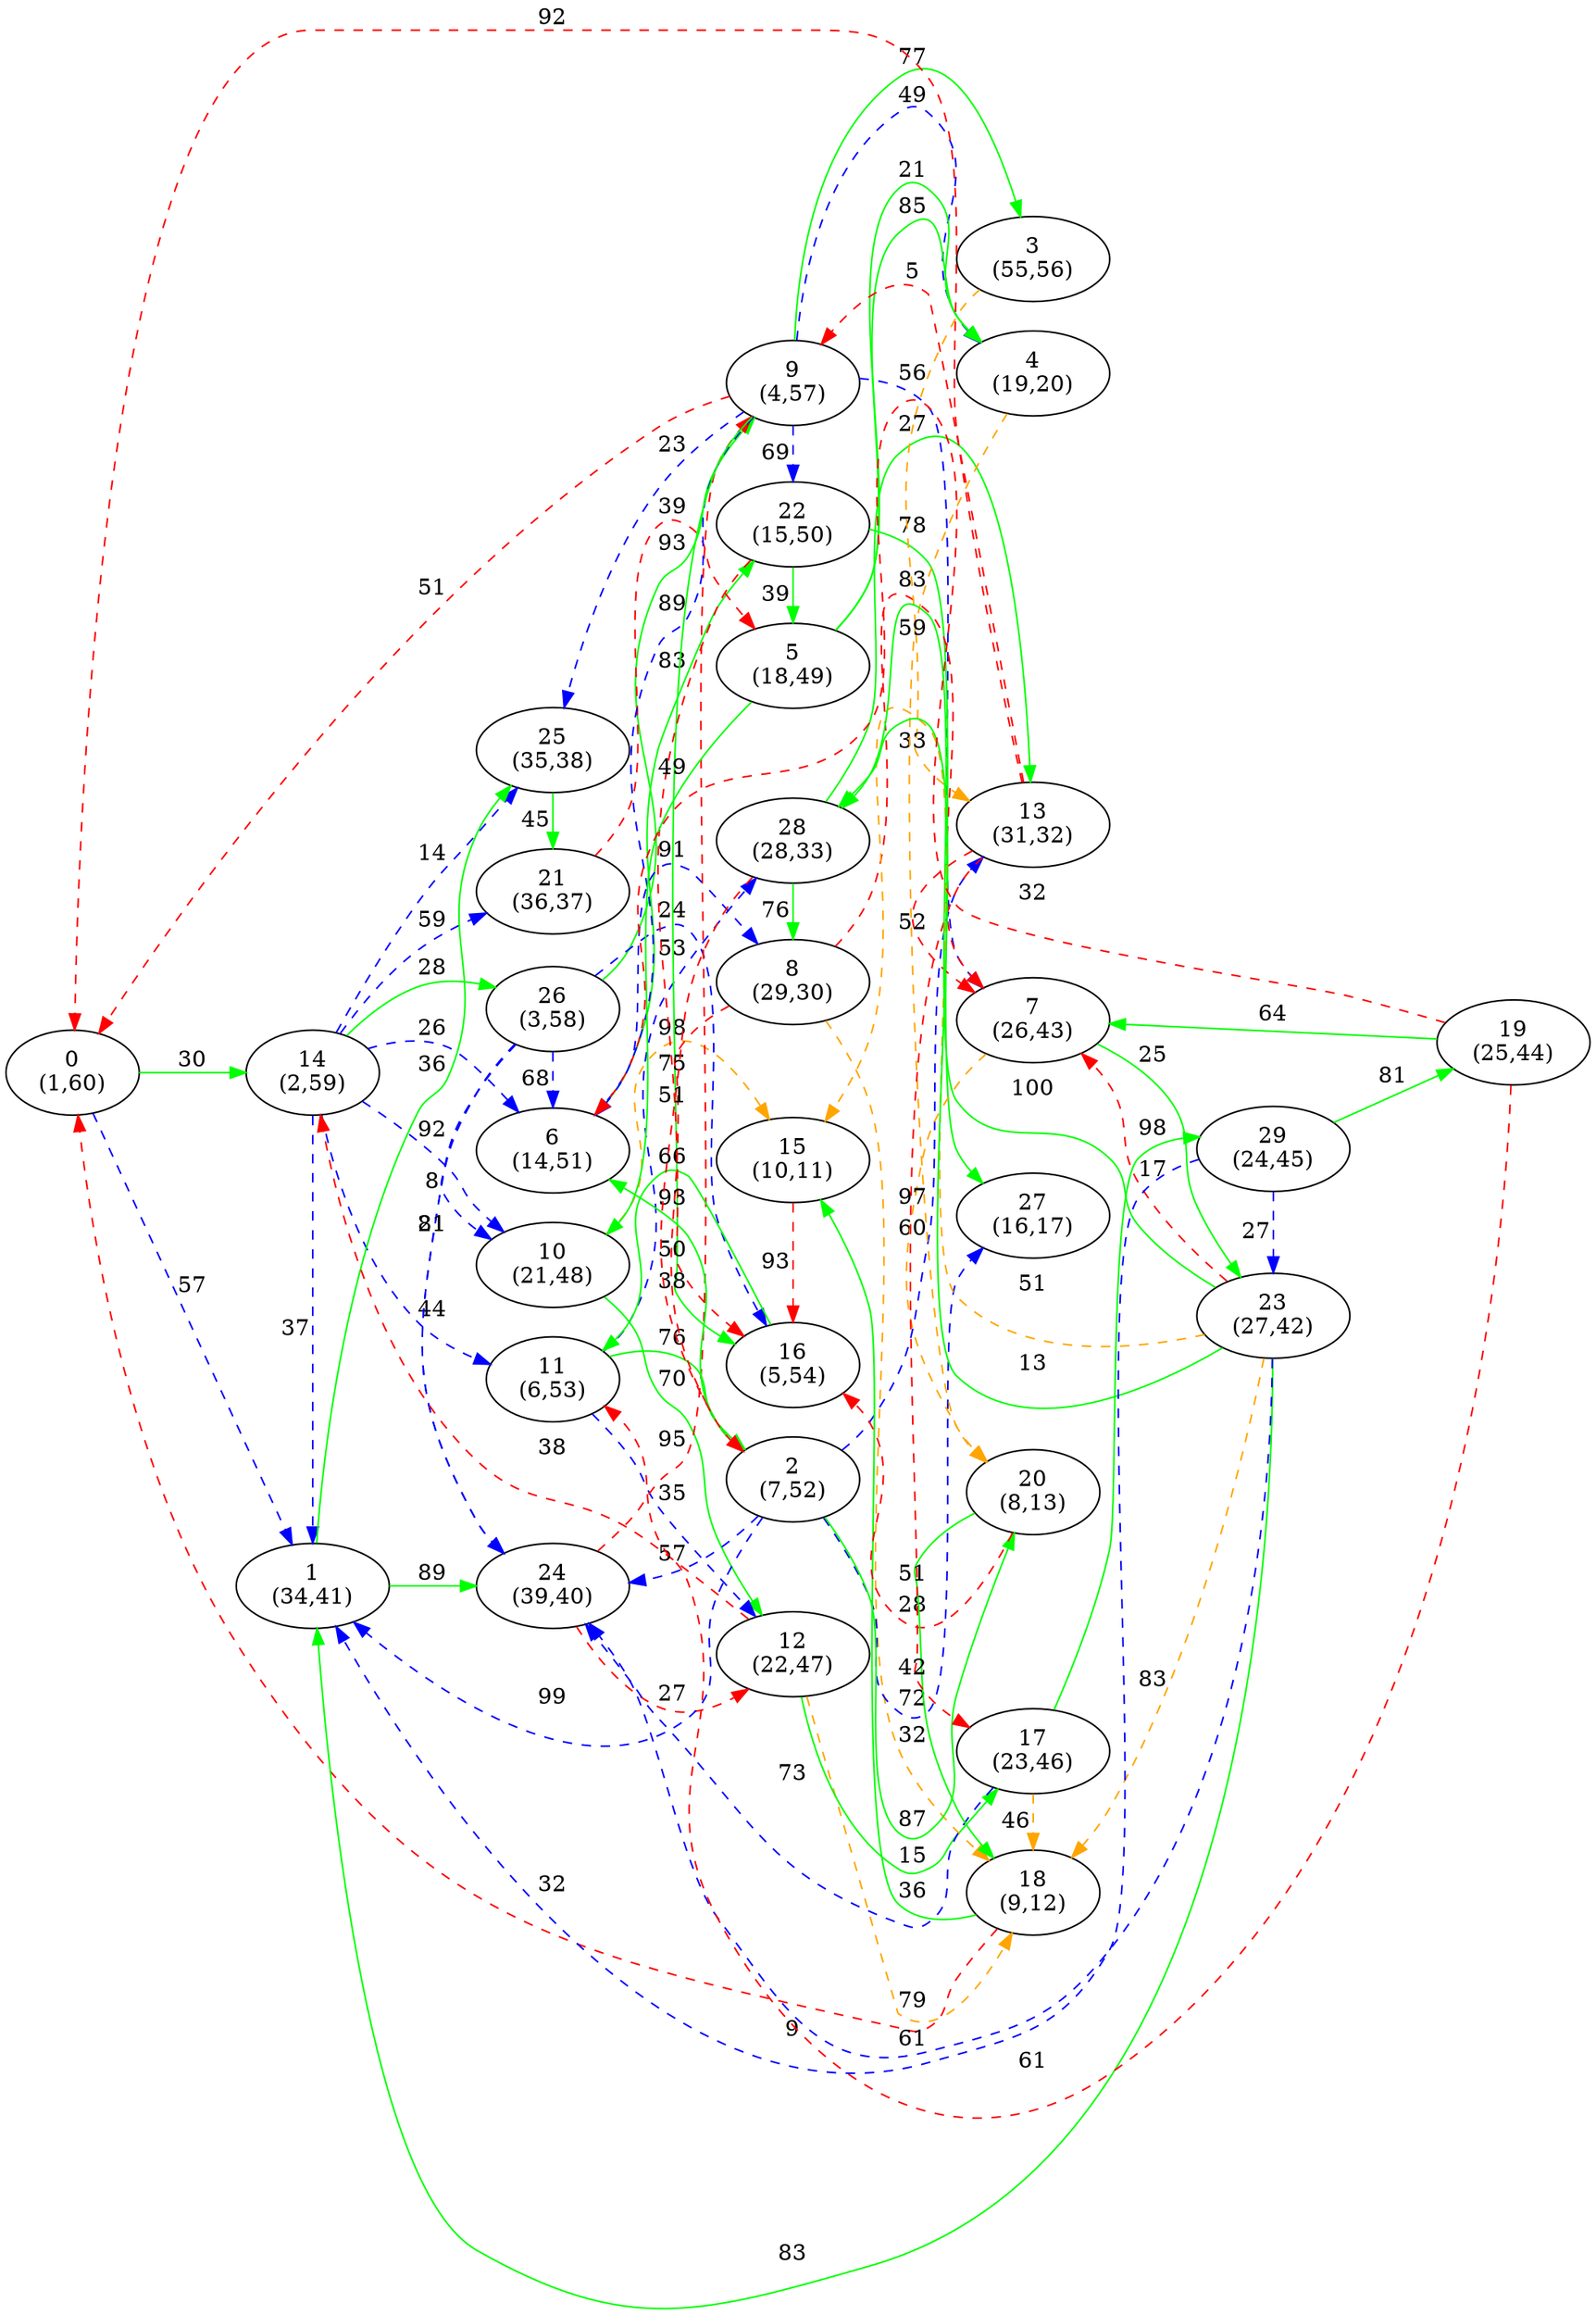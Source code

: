 digraph G {
ranksep = "equally";
rankdir = LR;
{rank = same; "0
(1,60)"; };
{rank = same; "14
(2,59)"; "1
(34,41)"; };
{rank = same; "26
(3,58)"; "10
(21,48)"; "6
(14,51)"; "21
(36,37)"; "11
(6,53)"; "25
(35,38)"; "24
(39,40)"; };
{rank = same; "9
(4,57)"; "16
(5,54)"; "15
(10,11)"; "12
(22,47)"; "22
(15,50)"; "8
(29,30)"; "5
(18,49)"; "2
(7,52)"; "28
(28,33)"; };
{rank = same; "3
(55,56)"; "4
(19,20)"; "7
(26,43)"; "18
(9,12)"; "17
(23,46)"; "27
(16,17)"; "20
(8,13)"; "13
(31,32)"; };
{rank = same; "23
(27,42)"; "29
(24,45)"; };
{rank = same; "19
(25,44)"; };
{rank = same; };
"0
(1,60)"->"14
(2,59)"[label="30" color = "green"];
"0
(1,60)"->"1
(34,41)"[label="57" color = "blue" style = "dashed"];
"14
(2,59)"->"26
(3,58)"[label="28" color = "green"];
"14
(2,59)"->"10
(21,48)"[label="92" color = "blue" style = "dashed"];
"14
(2,59)"->"6
(14,51)"[label="26" color = "blue" style = "dashed"];
"14
(2,59)"->"21
(36,37)"[label="59" color = "blue" style = "dashed"];
"14
(2,59)"->"11
(6,53)"[label="44" color = "blue" style = "dashed"];
"14
(2,59)"->"25
(35,38)"[label="14" color = "blue" style = "dashed"];
"14
(2,59)"->"1
(34,41)"[label="37" color = "blue" style = "dashed"];
"1
(34,41)"->"25
(35,38)"[label="36" color = "green"];
"1
(34,41)"->"24
(39,40)"[label="89" color = "green"];
"26
(3,58)"->"9
(4,57)"[label="93" color = "green"];
"26
(3,58)"->"6
(14,51)"[label="68" color = "blue" style = "dashed"];
"26
(3,58)"->"16
(5,54)"[label="24" color = "blue" style = "dashed"];
"26
(3,58)"->"24
(39,40)"[label="21" color = "blue" style = "dashed"];
"26
(3,58)"->"10
(21,48)"[label="8" color = "blue" style = "dashed"];
"26
(3,58)"->"24
(39,40)"[label="81" color = "blue" style = "dashed"];
"10
(21,48)"->"15
(10,11)"[label="98" color = "orange" style = "dashed"];
"10
(21,48)"->"12
(22,47)"[label="70" color = "green"];
"6
(14,51)"->"22
(15,50)"[label="83" color = "green"];
"6
(14,51)"->"8
(29,30)"[label="91" color = "blue" style = "dashed"];
"21
(36,37)"->"5
(18,49)"[label="39" color = "red" style = "dashed"];
"11
(6,53)"->"2
(7,52)"[label="76" color = "green"];
"11
(6,53)"->"12
(22,47)"[label="35" color = "blue" style = "dashed"];
"11
(6,53)"->"28
(28,33)"[label="53" color = "blue" style = "dashed"];
"25
(35,38)"->"21
(36,37)"[label="45" color = "green"];
"24
(39,40)"->"12
(22,47)"[label="27" color = "red" style = "dashed"];
"24
(39,40)"->"9
(4,57)"[label="95" color = "red" style = "dashed"];
"9
(4,57)"->"16
(5,54)"[label="38" color = "green"];
"9
(4,57)"->"22
(15,50)"[label="69" color = "blue" style = "dashed"];
"9
(4,57)"->"3
(55,56)"[label="77" color = "green"];
"9
(4,57)"->"4
(19,20)"[label="49" color = "blue" style = "dashed"];
"9
(4,57)"->"0
(1,60)"[label="51" color = "red" style = "dashed"];
"9
(4,57)"->"7
(26,43)"[label="56" color = "blue" style = "dashed"];
"9
(4,57)"->"6
(14,51)"[label="89" color = "blue" style = "dashed"];
"9
(4,57)"->"25
(35,38)"[label="23" color = "blue" style = "dashed"];
"16
(5,54)"->"11
(6,53)"[label="66" color = "green"];
"15
(10,11)"->"16
(5,54)"[label="93" color = "red" style = "dashed"];
"12
(22,47)"->"14
(2,59)"[label="38" color = "red" style = "dashed"];
"12
(22,47)"->"18
(9,12)"[label="79" color = "orange" style = "dashed"];
"12
(22,47)"->"17
(23,46)"[label="15" color = "green"];
"22
(15,50)"->"27
(16,17)"[label="78" color = "green"];
"22
(15,50)"->"16
(5,54)"[label="50" color = "red" style = "dashed"];
"22
(15,50)"->"5
(18,49)"[label="39" color = "green"];
"8
(29,30)"->"18
(9,12)"[label="32" color = "orange" style = "dashed"];
"8
(29,30)"->"7
(26,43)"[label="83" color = "red" style = "dashed"];
"8
(29,30)"->"2
(7,52)"[label="75" color = "red" style = "dashed"];
"5
(18,49)"->"4
(19,20)"[label="85" color = "green"];
"5
(18,49)"->"10
(21,48)"[label="49" color = "green"];
"5
(18,49)"->"4
(19,20)"[label="21" color = "green"];
"2
(7,52)"->"20
(8,13)"[label="87" color = "green"];
"2
(7,52)"->"6
(14,51)"[label="93" color = "green"];
"2
(7,52)"->"27
(16,17)"[label="72" color = "blue" style = "dashed"];
"2
(7,52)"->"13
(31,32)"[label="60" color = "blue" style = "dashed"];
"2
(7,52)"->"24
(39,40)"[label="57" color = "blue" style = "dashed"];
"2
(7,52)"->"1
(34,41)"[label="99" color = "blue" style = "dashed"];
"28
(28,33)"->"2
(7,52)"[label="51" color = "red" style = "dashed"];
"28
(28,33)"->"8
(29,30)"[label="76" color = "green"];
"28
(28,33)"->"13
(31,32)"[label="27" color = "green"];
"3
(55,56)"->"13
(31,32)"[label="33" color = "orange" style = "dashed"];
"4
(19,20)"->"20
(8,13)"[label="59" color = "orange" style = "dashed"];
"7
(26,43)"->"20
(8,13)"[label="97" color = "orange" style = "dashed"];
"7
(26,43)"->"23
(27,42)"[label="25" color = "green"];
"18
(9,12)"->"0
(1,60)"[label="32" color = "red" style = "dashed"];
"18
(9,12)"->"15
(10,11)"[label="36" color = "green"];
"17
(23,46)"->"29
(24,45)"[label="98" color = "green"];
"17
(23,46)"->"24
(39,40)"[label="73" color = "blue" style = "dashed"];
"17
(23,46)"->"18
(9,12)"[label="46" color = "orange" style = "dashed"];
"27
(16,17)"
"20
(8,13)"->"18
(9,12)"[label="51" color = "green"];
"20
(8,13)"->"16
(5,54)"[label="28" color = "red" style = "dashed"];
"13
(31,32)"->"0
(1,60)"[label="92" color = "red" style = "dashed"];
"13
(31,32)"->"9
(4,57)"[label="5" color = "red" style = "dashed"];
"13
(31,32)"->"7
(26,43)"[label="52" color = "red" style = "dashed"];
"13
(31,32)"->"17
(23,46)"[label="42" color = "red" style = "dashed"];
"23
(27,42)"->"7
(26,43)"[label="17" color = "red" style = "dashed"];
"23
(27,42)"->"28
(28,33)"[label="100" color = "green"];
"23
(27,42)"->"1
(34,41)"[label="83" color = "green"];
"23
(27,42)"->"28
(28,33)"[label="13" color = "green"];
"23
(27,42)"->"18
(9,12)"[label="83" color = "orange" style = "dashed"];
"23
(27,42)"->"15
(10,11)"[label="51" color = "orange" style = "dashed"];
"23
(27,42)"->"24
(39,40)"[label="61" color = "blue" style = "dashed"];
"29
(24,45)"->"19
(25,44)"[label="81" color = "green"];
"29
(24,45)"->"1
(34,41)"[label="9" color = "blue" style = "dashed"];
"29
(24,45)"->"23
(27,42)"[label="27" color = "blue" style = "dashed"];
"19
(25,44)"->"7
(26,43)"[label="64" color = "green"];
"19
(25,44)"->"11
(6,53)"[label="61" color = "red" style = "dashed"];
"19
(25,44)"->"6
(14,51)"[label="32" color = "red" style = "dashed"];
}
